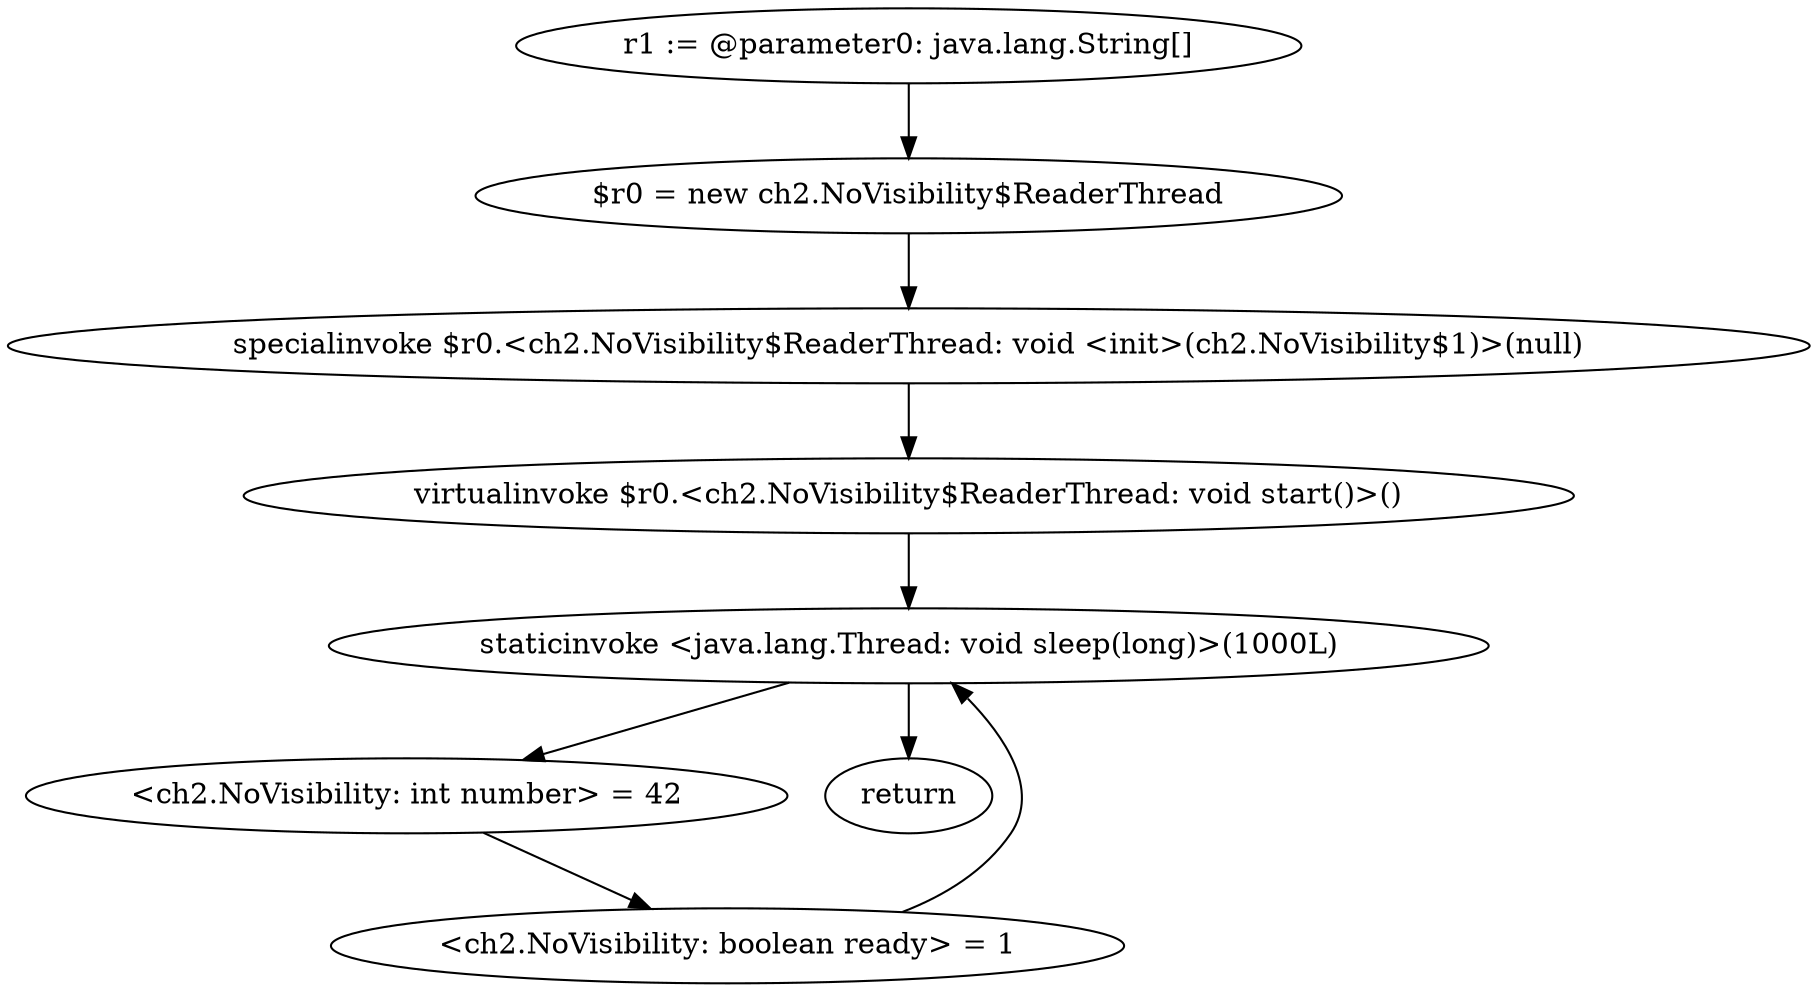 digraph "unitGraph" {
    "r1 := @parameter0: java.lang.String[]"
    "$r0 = new ch2.NoVisibility$ReaderThread"
    "specialinvoke $r0.<ch2.NoVisibility$ReaderThread: void <init>(ch2.NoVisibility$1)>(null)"
    "virtualinvoke $r0.<ch2.NoVisibility$ReaderThread: void start()>()"
    "staticinvoke <java.lang.Thread: void sleep(long)>(1000L)"
    "<ch2.NoVisibility: int number> = 42"
    "<ch2.NoVisibility: boolean ready> = 1"
    "return"
    "r1 := @parameter0: java.lang.String[]"->"$r0 = new ch2.NoVisibility$ReaderThread";
    "$r0 = new ch2.NoVisibility$ReaderThread"->"specialinvoke $r0.<ch2.NoVisibility$ReaderThread: void <init>(ch2.NoVisibility$1)>(null)";
    "specialinvoke $r0.<ch2.NoVisibility$ReaderThread: void <init>(ch2.NoVisibility$1)>(null)"->"virtualinvoke $r0.<ch2.NoVisibility$ReaderThread: void start()>()";
    "virtualinvoke $r0.<ch2.NoVisibility$ReaderThread: void start()>()"->"staticinvoke <java.lang.Thread: void sleep(long)>(1000L)";
    "staticinvoke <java.lang.Thread: void sleep(long)>(1000L)"->"<ch2.NoVisibility: int number> = 42";
    "<ch2.NoVisibility: int number> = 42"->"<ch2.NoVisibility: boolean ready> = 1";
    "<ch2.NoVisibility: boolean ready> = 1"->"staticinvoke <java.lang.Thread: void sleep(long)>(1000L)";
    "staticinvoke <java.lang.Thread: void sleep(long)>(1000L)"->"return";
}
